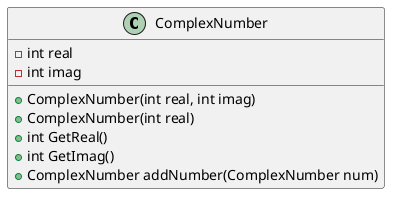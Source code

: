 @startuml
class ComplexNumber{
- int real
- int imag
+ ComplexNumber(int real, int imag)
+ ComplexNumber(int real)
+ int GetReal()
+ int GetImag()
+ ComplexNumber addNumber(ComplexNumber num)
}
@enduml